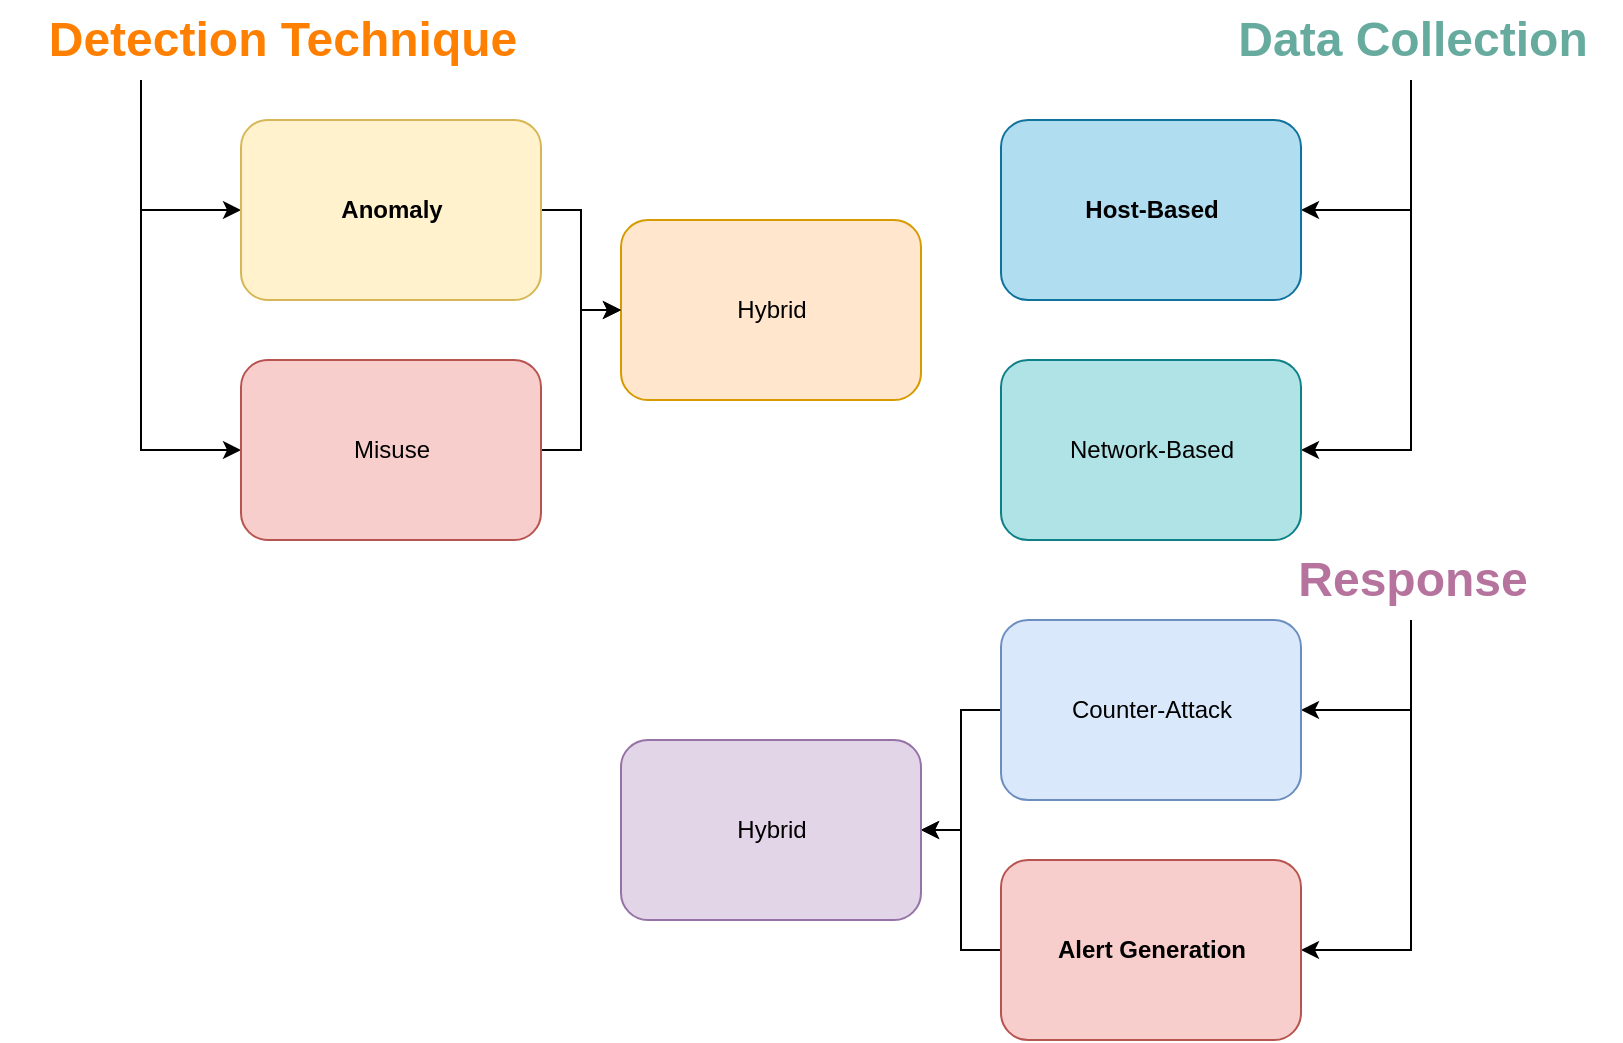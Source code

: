 <mxfile version="12.1.7" type="device" pages="1"><diagram id="oCrclwg46i5brj0JNv0K" name="Page-1"><mxGraphModel dx="2773" dy="1568" grid="1" gridSize="10" guides="1" tooltips="1" connect="1" arrows="1" fold="1" page="1" pageScale="1" pageWidth="850" pageHeight="1100" math="0" shadow="0"><root><mxCell id="0"/><mxCell id="1" parent="0"/><mxCell id="oRW2RFpo8x4hUzYmJwza-10" style="edgeStyle=orthogonalEdgeStyle;rounded=0;orthogonalLoop=1;jettySize=auto;html=1;exitX=0.25;exitY=1;exitDx=0;exitDy=0;entryX=0;entryY=0.5;entryDx=0;entryDy=0;" edge="1" parent="1" source="BqtlIixLcLREM4AVsIWQ-1" target="BqtlIixLcLREM4AVsIWQ-16"><mxGeometry relative="1" as="geometry"/></mxCell><mxCell id="oRW2RFpo8x4hUzYmJwza-11" style="edgeStyle=orthogonalEdgeStyle;rounded=0;orthogonalLoop=1;jettySize=auto;html=1;exitX=0.25;exitY=1;exitDx=0;exitDy=0;entryX=0;entryY=0.5;entryDx=0;entryDy=0;" edge="1" parent="1" source="BqtlIixLcLREM4AVsIWQ-1" target="BqtlIixLcLREM4AVsIWQ-25"><mxGeometry relative="1" as="geometry"/></mxCell><mxCell id="BqtlIixLcLREM4AVsIWQ-1" value="Detection Technique" style="text;strokeColor=none;fillColor=none;html=1;fontSize=24;fontStyle=1;verticalAlign=middle;align=center;fontColor=#FF8000;" parent="1" vertex="1"><mxGeometry x="19.5" y="20" width="280" height="40" as="geometry"/></mxCell><mxCell id="BqtlIixLcLREM4AVsIWQ-32" style="edgeStyle=orthogonalEdgeStyle;rounded=0;orthogonalLoop=1;jettySize=auto;html=1;exitX=0.5;exitY=1;exitDx=0;exitDy=0;entryX=1;entryY=0.5;entryDx=0;entryDy=0;" parent="1" source="BqtlIixLcLREM4AVsIWQ-2" target="BqtlIixLcLREM4AVsIWQ-10" edge="1"><mxGeometry relative="1" as="geometry"/></mxCell><mxCell id="BqtlIixLcLREM4AVsIWQ-33" style="edgeStyle=orthogonalEdgeStyle;rounded=0;orthogonalLoop=1;jettySize=auto;html=1;exitX=0.5;exitY=1;exitDx=0;exitDy=0;entryX=1;entryY=0.5;entryDx=0;entryDy=0;" parent="1" source="BqtlIixLcLREM4AVsIWQ-2" target="BqtlIixLcLREM4AVsIWQ-9" edge="1"><mxGeometry relative="1" as="geometry"/></mxCell><mxCell id="BqtlIixLcLREM4AVsIWQ-2" value="&lt;font color=&quot;#67ab9f&quot;&gt;Data Collection&lt;/font&gt;" style="text;strokeColor=none;fillColor=none;html=1;fontSize=24;fontStyle=1;verticalAlign=middle;align=center;fontColor=#9933FF;" parent="1" vertex="1"><mxGeometry x="619.5" y="20" width="210" height="40" as="geometry"/></mxCell><mxCell id="BqtlIixLcLREM4AVsIWQ-9" value="Network-Based" style="rounded=1;whiteSpace=wrap;html=1;align=center;fillColor=#b0e3e6;strokeColor=#0e8088;" parent="1" vertex="1"><mxGeometry x="519.5" y="200" width="150" height="90" as="geometry"/></mxCell><mxCell id="BqtlIixLcLREM4AVsIWQ-10" value="Host-Based" style="rounded=1;whiteSpace=wrap;html=1;align=center;fillColor=#b1ddf0;strokeColor=#10739e;fontStyle=1" parent="1" vertex="1"><mxGeometry x="519.5" y="80" width="150" height="90" as="geometry"/></mxCell><mxCell id="BqtlIixLcLREM4AVsIWQ-15" value="Hybrid" style="rounded=1;whiteSpace=wrap;html=1;align=center;fillColor=#ffe6cc;strokeColor=#d79b00;" parent="1" vertex="1"><mxGeometry x="329.5" y="130" width="150" height="90" as="geometry"/></mxCell><mxCell id="oRW2RFpo8x4hUzYmJwza-12" style="edgeStyle=orthogonalEdgeStyle;rounded=0;orthogonalLoop=1;jettySize=auto;html=1;exitX=1;exitY=0.5;exitDx=0;exitDy=0;entryX=0;entryY=0.5;entryDx=0;entryDy=0;" edge="1" parent="1" source="BqtlIixLcLREM4AVsIWQ-16" target="BqtlIixLcLREM4AVsIWQ-15"><mxGeometry relative="1" as="geometry"/></mxCell><mxCell id="BqtlIixLcLREM4AVsIWQ-16" value="Anomaly" style="rounded=1;whiteSpace=wrap;html=1;align=center;fillColor=#fff2cc;strokeColor=#d6b656;fontStyle=1" parent="1" vertex="1"><mxGeometry x="139.5" y="80" width="150" height="90" as="geometry"/></mxCell><mxCell id="BqtlIixLcLREM4AVsIWQ-34" style="edgeStyle=orthogonalEdgeStyle;rounded=0;orthogonalLoop=1;jettySize=auto;html=1;exitX=0.5;exitY=1;exitDx=0;exitDy=0;entryX=1;entryY=0.5;entryDx=0;entryDy=0;" parent="1" source="BqtlIixLcLREM4AVsIWQ-17" target="BqtlIixLcLREM4AVsIWQ-19" edge="1"><mxGeometry relative="1" as="geometry"/></mxCell><mxCell id="BqtlIixLcLREM4AVsIWQ-35" style="edgeStyle=orthogonalEdgeStyle;rounded=0;orthogonalLoop=1;jettySize=auto;html=1;exitX=0.5;exitY=1;exitDx=0;exitDy=0;entryX=1;entryY=0.5;entryDx=0;entryDy=0;" parent="1" source="BqtlIixLcLREM4AVsIWQ-17" target="BqtlIixLcLREM4AVsIWQ-18" edge="1"><mxGeometry relative="1" as="geometry"/></mxCell><mxCell id="BqtlIixLcLREM4AVsIWQ-17" value="&lt;font color=&quot;#b5739d&quot;&gt;Response&lt;/font&gt;" style="text;strokeColor=none;fillColor=none;html=1;fontSize=24;fontStyle=1;verticalAlign=middle;align=center;fontColor=#00CCCC;" parent="1" vertex="1"><mxGeometry x="649.5" y="290" width="150" height="40" as="geometry"/></mxCell><mxCell id="oRW2RFpo8x4hUzYmJwza-3" style="edgeStyle=orthogonalEdgeStyle;rounded=0;orthogonalLoop=1;jettySize=auto;html=1;exitX=0;exitY=0.5;exitDx=0;exitDy=0;" edge="1" parent="1" source="BqtlIixLcLREM4AVsIWQ-18" target="oRW2RFpo8x4hUzYmJwza-1"><mxGeometry relative="1" as="geometry"/></mxCell><mxCell id="BqtlIixLcLREM4AVsIWQ-18" value="Alert Generation" style="rounded=1;whiteSpace=wrap;html=1;align=center;fillColor=#f8cecc;strokeColor=#b85450;fontStyle=1" parent="1" vertex="1"><mxGeometry x="519.5" y="450" width="150" height="90" as="geometry"/></mxCell><mxCell id="oRW2RFpo8x4hUzYmJwza-2" style="edgeStyle=orthogonalEdgeStyle;rounded=0;orthogonalLoop=1;jettySize=auto;html=1;exitX=0;exitY=0.5;exitDx=0;exitDy=0;entryX=1;entryY=0.5;entryDx=0;entryDy=0;" edge="1" parent="1" source="BqtlIixLcLREM4AVsIWQ-19" target="oRW2RFpo8x4hUzYmJwza-1"><mxGeometry relative="1" as="geometry"/></mxCell><mxCell id="BqtlIixLcLREM4AVsIWQ-19" value="Counter-Attack" style="rounded=1;whiteSpace=wrap;html=1;align=center;fillColor=#dae8fc;strokeColor=#6c8ebf;" parent="1" vertex="1"><mxGeometry x="519.5" y="330" width="150" height="90" as="geometry"/></mxCell><mxCell id="oRW2RFpo8x4hUzYmJwza-13" style="edgeStyle=orthogonalEdgeStyle;rounded=0;orthogonalLoop=1;jettySize=auto;html=1;exitX=1;exitY=0.5;exitDx=0;exitDy=0;entryX=0;entryY=0.5;entryDx=0;entryDy=0;" edge="1" parent="1" source="BqtlIixLcLREM4AVsIWQ-25" target="BqtlIixLcLREM4AVsIWQ-15"><mxGeometry relative="1" as="geometry"/></mxCell><mxCell id="BqtlIixLcLREM4AVsIWQ-25" value="Misuse" style="rounded=1;whiteSpace=wrap;html=1;align=center;fillColor=#f8cecc;strokeColor=#b85450;" parent="1" vertex="1"><mxGeometry x="139.5" y="200" width="150" height="90" as="geometry"/></mxCell><mxCell id="oRW2RFpo8x4hUzYmJwza-1" value="Hybrid" style="rounded=1;whiteSpace=wrap;html=1;align=center;fillColor=#e1d5e7;strokeColor=#9673a6;" vertex="1" parent="1"><mxGeometry x="329.5" y="390" width="150" height="90" as="geometry"/></mxCell></root></mxGraphModel></diagram></mxfile>